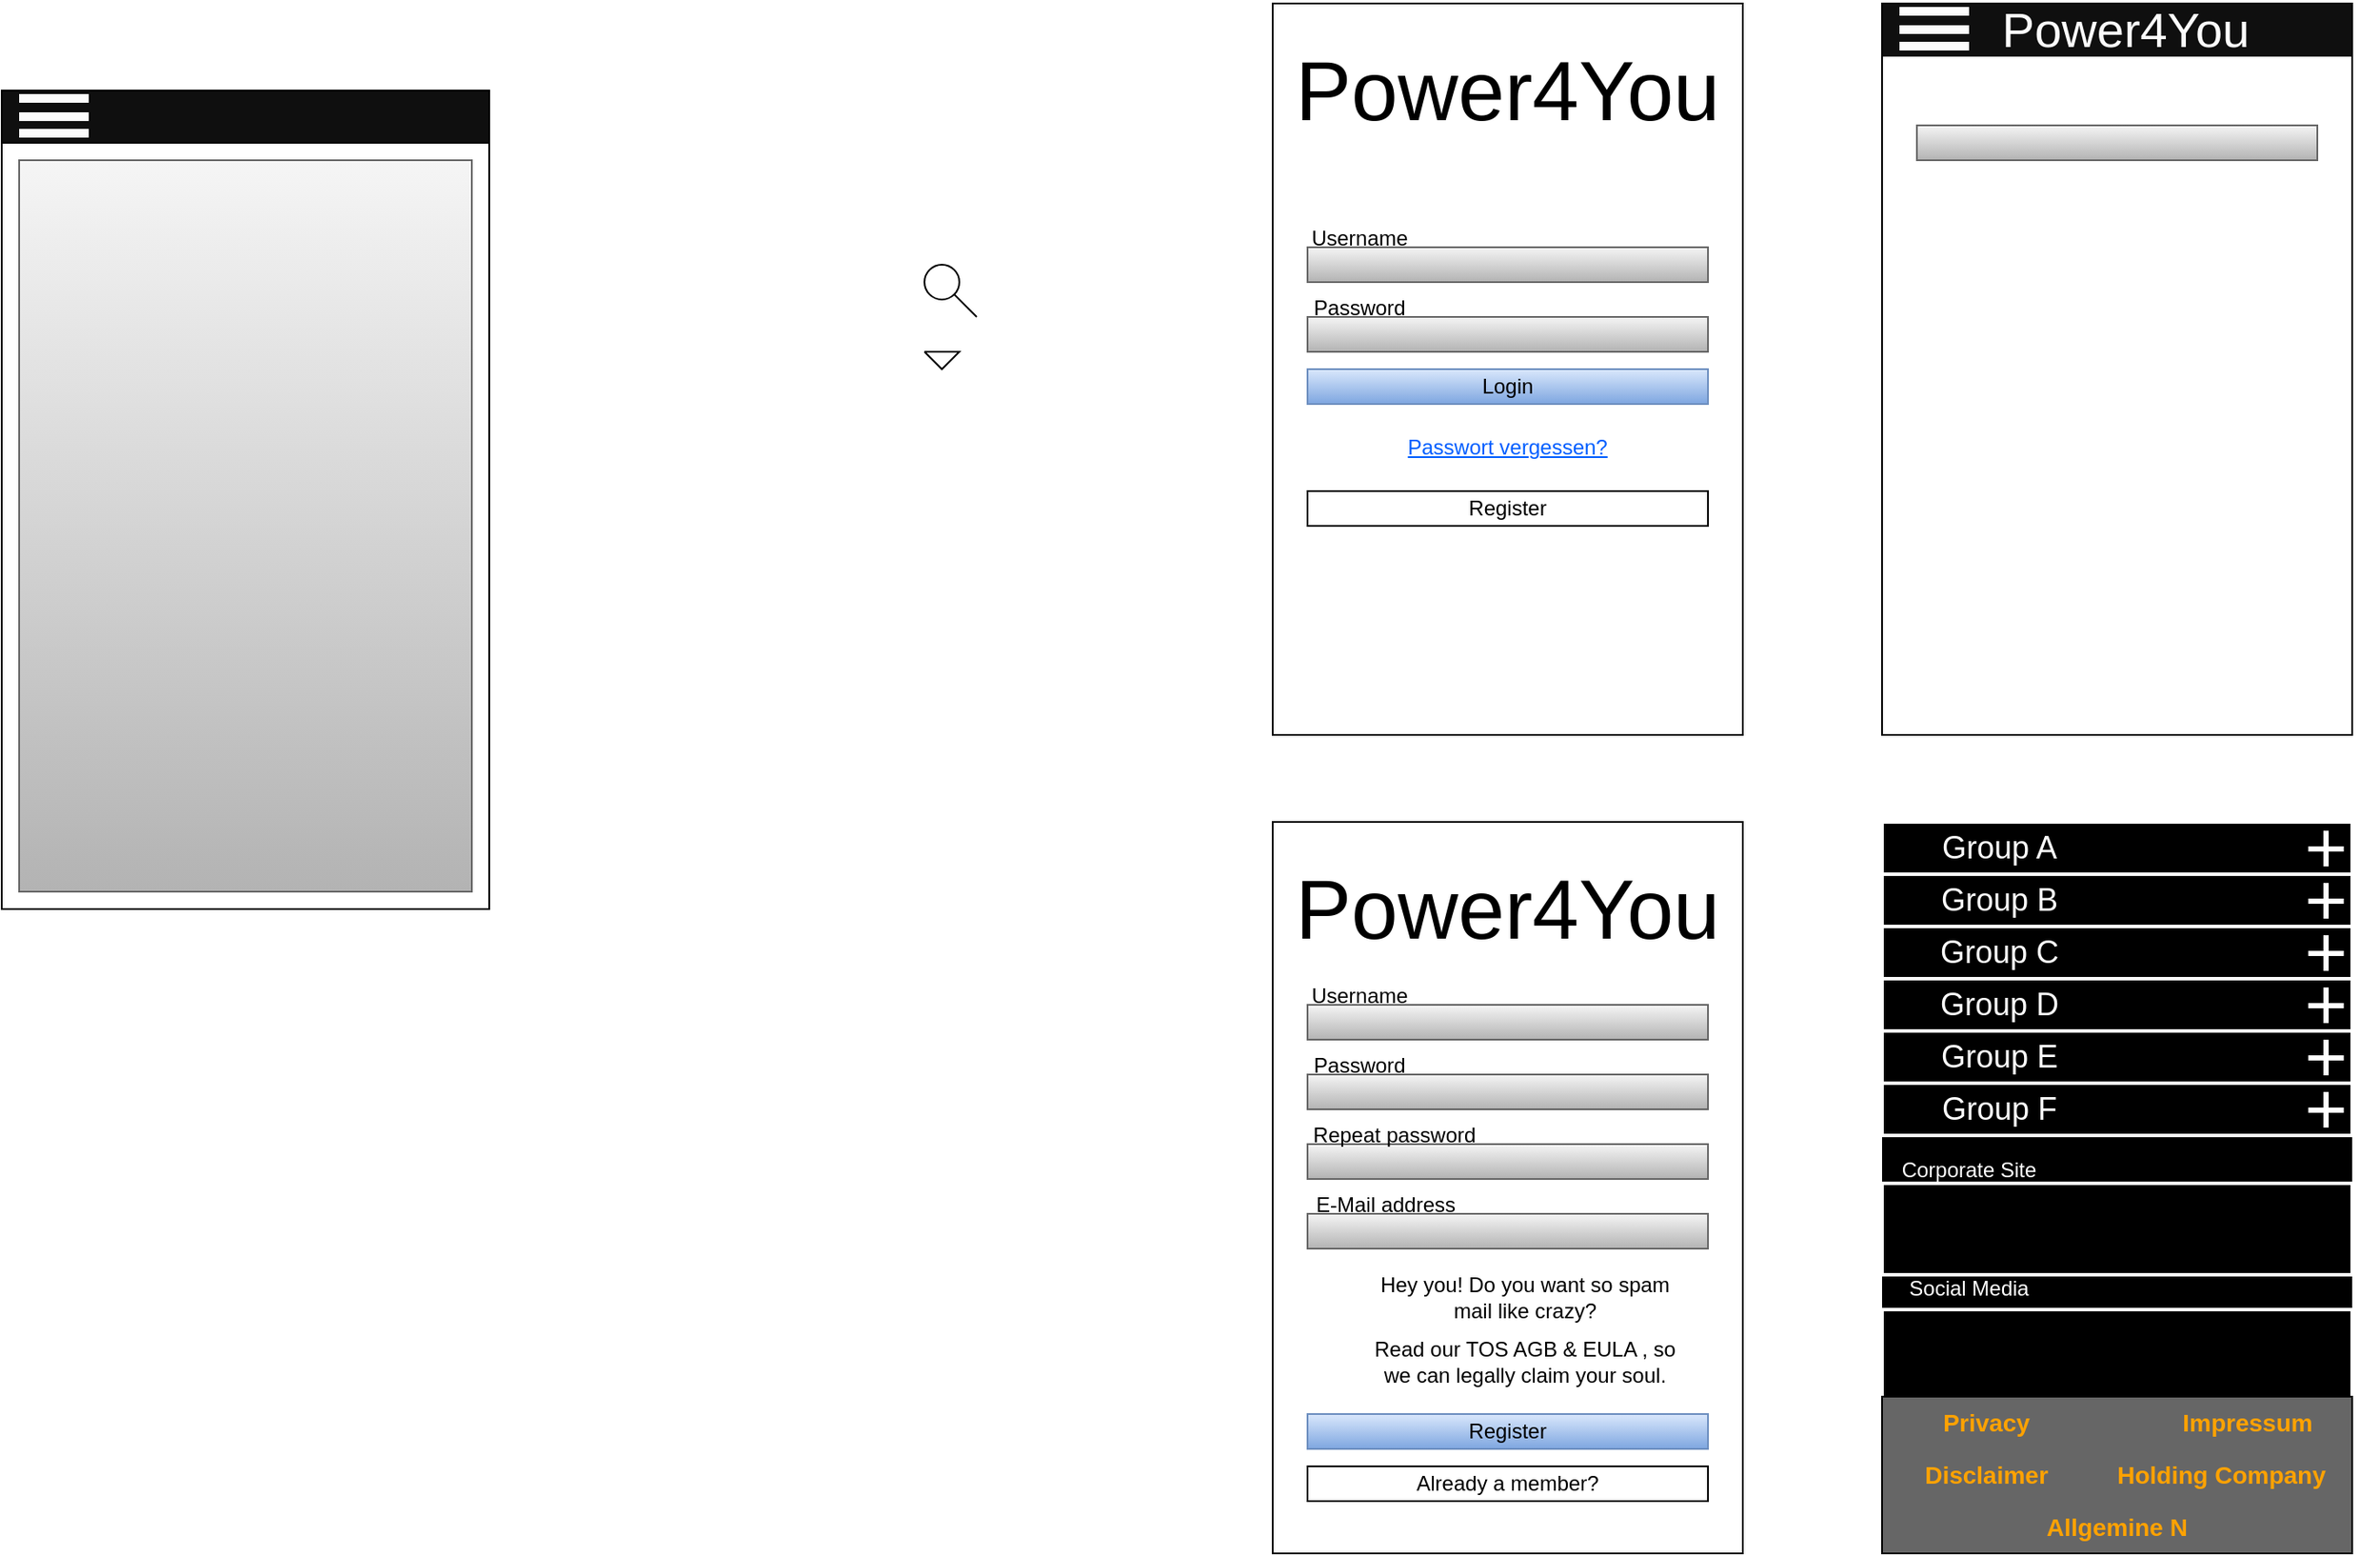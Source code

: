 <mxfile version="21.7.5" type="device">
  <diagram name="Seite-1" id="olNmrk32D0yUBmn4WONd">
    <mxGraphModel dx="1434" dy="796" grid="1" gridSize="10" guides="1" tooltips="1" connect="1" arrows="1" fold="1" page="1" pageScale="1" pageWidth="827" pageHeight="1169" math="0" shadow="0">
      <root>
        <mxCell id="0" />
        <mxCell id="1" parent="0" />
        <mxCell id="xJBxtoU9vGMoy4SzB1Ks-2" value="" style="rounded=0;whiteSpace=wrap;html=1;fillColor=default;" parent="1" vertex="1">
          <mxGeometry x="200" y="80" width="280" height="470" as="geometry" />
        </mxCell>
        <mxCell id="xJBxtoU9vGMoy4SzB1Ks-3" value="" style="rounded=0;whiteSpace=wrap;html=1;fillColor=#0F0F0F;" parent="1" vertex="1">
          <mxGeometry x="200" y="80" width="280" height="30" as="geometry" />
        </mxCell>
        <mxCell id="xJBxtoU9vGMoy4SzB1Ks-8" value="" style="endArrow=none;html=1;rounded=0;fontSize=57;strokeWidth=5;strokeColor=#FCFCFC;endSize=4;" parent="1" edge="1">
          <mxGeometry width="50" height="50" relative="1" as="geometry">
            <mxPoint x="210" y="84.5" as="sourcePoint" />
            <mxPoint x="250" y="84.5" as="targetPoint" />
          </mxGeometry>
        </mxCell>
        <mxCell id="xJBxtoU9vGMoy4SzB1Ks-9" value="" style="endArrow=none;html=1;rounded=0;fontSize=57;strokeWidth=5;strokeColor=#FCFCFC;" parent="1" edge="1">
          <mxGeometry width="50" height="50" relative="1" as="geometry">
            <mxPoint x="210" y="94.95" as="sourcePoint" />
            <mxPoint x="250" y="95" as="targetPoint" />
          </mxGeometry>
        </mxCell>
        <mxCell id="xJBxtoU9vGMoy4SzB1Ks-10" value="" style="endArrow=none;html=1;rounded=0;fontSize=57;strokeWidth=5;strokeColor=#FCFCFC;" parent="1" edge="1">
          <mxGeometry width="50" height="50" relative="1" as="geometry">
            <mxPoint x="210" y="104.5" as="sourcePoint" />
            <mxPoint x="250" y="104.5" as="targetPoint" />
          </mxGeometry>
        </mxCell>
        <mxCell id="xJBxtoU9vGMoy4SzB1Ks-12" value="" style="rounded=0;whiteSpace=wrap;html=1;fillColor=#f5f5f5;gradientColor=#b3b3b3;strokeColor=#666666;" parent="1" vertex="1">
          <mxGeometry x="210" y="120" width="260" height="420" as="geometry" />
        </mxCell>
        <mxCell id="xJBxtoU9vGMoy4SzB1Ks-13" value="" style="rounded=0;whiteSpace=wrap;html=1;" parent="1" vertex="1">
          <mxGeometry x="930" y="30" width="270" height="420" as="geometry" />
        </mxCell>
        <mxCell id="xJBxtoU9vGMoy4SzB1Ks-14" value="" style="rounded=0;whiteSpace=wrap;html=1;fillColor=#f5f5f5;gradientColor=#b3b3b3;strokeColor=#666666;" parent="1" vertex="1">
          <mxGeometry x="950" y="210" width="230" height="20" as="geometry" />
        </mxCell>
        <mxCell id="xJBxtoU9vGMoy4SzB1Ks-15" value="" style="rounded=0;whiteSpace=wrap;html=1;fillColor=#f5f5f5;gradientColor=#b3b3b3;strokeColor=#666666;" parent="1" vertex="1">
          <mxGeometry x="950" y="170" width="230" height="20" as="geometry" />
        </mxCell>
        <mxCell id="xJBxtoU9vGMoy4SzB1Ks-16" value="Username" style="text;strokeColor=none;align=center;fillColor=none;html=1;verticalAlign=middle;whiteSpace=wrap;rounded=0;" parent="1" vertex="1">
          <mxGeometry x="950" y="150" width="60" height="30" as="geometry" />
        </mxCell>
        <mxCell id="xJBxtoU9vGMoy4SzB1Ks-17" value="Password" style="text;strokeColor=none;align=center;fillColor=none;html=1;verticalAlign=middle;whiteSpace=wrap;rounded=0;" parent="1" vertex="1">
          <mxGeometry x="950" y="190" width="60" height="30" as="geometry" />
        </mxCell>
        <mxCell id="xJBxtoU9vGMoy4SzB1Ks-18" value="Login" style="rounded=0;whiteSpace=wrap;html=1;fillColor=#dae8fc;gradientColor=#7ea6e0;strokeColor=#6c8ebf;" parent="1" vertex="1">
          <mxGeometry x="950" y="240" width="230" height="20" as="geometry" />
        </mxCell>
        <mxCell id="xJBxtoU9vGMoy4SzB1Ks-19" value="Passwort vergessen?" style="text;strokeColor=none;align=center;fillColor=none;html=1;verticalAlign=middle;whiteSpace=wrap;rounded=0;shadow=0;horizontal=1;fontStyle=4;labelBackgroundColor=none;fontColor=#005EFF;" parent="1" vertex="1">
          <mxGeometry x="950" y="270" width="230" height="30" as="geometry" />
        </mxCell>
        <mxCell id="xJBxtoU9vGMoy4SzB1Ks-20" value="Register" style="rounded=0;whiteSpace=wrap;html=1;" parent="1" vertex="1">
          <mxGeometry x="950" y="310" width="230" height="20" as="geometry" />
        </mxCell>
        <mxCell id="xJBxtoU9vGMoy4SzB1Ks-21" value="Power4You" style="text;strokeColor=none;align=center;fillColor=none;html=1;verticalAlign=middle;whiteSpace=wrap;rounded=0;fontSize=48;" parent="1" vertex="1">
          <mxGeometry x="930" y="30" width="270" height="100" as="geometry" />
        </mxCell>
        <mxCell id="xJBxtoU9vGMoy4SzB1Ks-27" value="" style="rounded=0;whiteSpace=wrap;html=1;fillColor=default;" parent="1" vertex="1">
          <mxGeometry x="1280" y="30" width="270" height="420" as="geometry" />
        </mxCell>
        <mxCell id="xJBxtoU9vGMoy4SzB1Ks-28" value="" style="rounded=0;whiteSpace=wrap;html=1;fillColor=#0F0F0F;" parent="1" vertex="1">
          <mxGeometry x="1280" y="30" width="270" height="30" as="geometry" />
        </mxCell>
        <mxCell id="xJBxtoU9vGMoy4SzB1Ks-29" value="" style="endArrow=none;html=1;rounded=0;fontSize=57;strokeWidth=5;strokeColor=#FCFCFC;endSize=4;" parent="1" edge="1">
          <mxGeometry width="50" height="50" relative="1" as="geometry">
            <mxPoint x="1290" y="34.5" as="sourcePoint" />
            <mxPoint x="1330" y="34.5" as="targetPoint" />
          </mxGeometry>
        </mxCell>
        <mxCell id="xJBxtoU9vGMoy4SzB1Ks-30" value="" style="endArrow=none;html=1;rounded=0;fontSize=57;strokeWidth=5;strokeColor=#FCFCFC;" parent="1" edge="1">
          <mxGeometry width="50" height="50" relative="1" as="geometry">
            <mxPoint x="1290" y="44.95" as="sourcePoint" />
            <mxPoint x="1330" y="45" as="targetPoint" />
          </mxGeometry>
        </mxCell>
        <mxCell id="xJBxtoU9vGMoy4SzB1Ks-31" value="" style="endArrow=none;html=1;rounded=0;fontSize=57;strokeWidth=5;strokeColor=#FCFCFC;" parent="1" edge="1">
          <mxGeometry width="50" height="50" relative="1" as="geometry">
            <mxPoint x="1290" y="54.5" as="sourcePoint" />
            <mxPoint x="1330" y="54.5" as="targetPoint" />
          </mxGeometry>
        </mxCell>
        <mxCell id="xJBxtoU9vGMoy4SzB1Ks-33" value="Power4You" style="text;strokeColor=none;align=center;fillColor=none;html=1;verticalAlign=middle;whiteSpace=wrap;rounded=0;fontSize=28;fontColor=#FCFCFC;" parent="1" vertex="1">
          <mxGeometry x="1345" y="30" width="150" height="30" as="geometry" />
        </mxCell>
        <mxCell id="xJBxtoU9vGMoy4SzB1Ks-34" value="" style="ellipse;whiteSpace=wrap;html=1;" parent="1" vertex="1">
          <mxGeometry x="730" y="180" width="20" height="20" as="geometry" />
        </mxCell>
        <mxCell id="xJBxtoU9vGMoy4SzB1Ks-35" value="" style="endArrow=none;html=1;rounded=0;entryX=1;entryY=1;entryDx=0;entryDy=0;" parent="1" target="xJBxtoU9vGMoy4SzB1Ks-34" edge="1">
          <mxGeometry width="50" height="50" relative="1" as="geometry">
            <mxPoint x="760" y="210" as="sourcePoint" />
            <mxPoint x="1280" y="190" as="targetPoint" />
          </mxGeometry>
        </mxCell>
        <mxCell id="xJBxtoU9vGMoy4SzB1Ks-36" value="" style="rounded=0;whiteSpace=wrap;html=1;fillColor=#f5f5f5;gradientColor=#b3b3b3;strokeColor=#666666;" parent="1" vertex="1">
          <mxGeometry x="1300" y="100" width="230" height="20" as="geometry" />
        </mxCell>
        <mxCell id="xJBxtoU9vGMoy4SzB1Ks-37" value="" style="endArrow=none;html=1;rounded=0;labelBackgroundColor=#1F1F1F;strokeColor=default;shadow=0;" parent="1" edge="1">
          <mxGeometry width="50" height="50" relative="1" as="geometry">
            <mxPoint x="730" y="230" as="sourcePoint" />
            <mxPoint x="730" y="230" as="targetPoint" />
            <Array as="points">
              <mxPoint x="750" y="230" />
              <mxPoint x="740" y="240" />
            </Array>
          </mxGeometry>
        </mxCell>
        <mxCell id="j8MiL2uH9SuEBVwN3GGL-10" value="" style="rounded=0;whiteSpace=wrap;html=1;" vertex="1" parent="1">
          <mxGeometry x="930" y="500" width="270" height="420" as="geometry" />
        </mxCell>
        <mxCell id="j8MiL2uH9SuEBVwN3GGL-11" value="" style="rounded=0;whiteSpace=wrap;html=1;fillColor=#f5f5f5;gradientColor=#b3b3b3;strokeColor=#666666;" vertex="1" parent="1">
          <mxGeometry x="950" y="645" width="230" height="20" as="geometry" />
        </mxCell>
        <mxCell id="j8MiL2uH9SuEBVwN3GGL-12" value="" style="rounded=0;whiteSpace=wrap;html=1;fillColor=#f5f5f5;gradientColor=#b3b3b3;strokeColor=#666666;" vertex="1" parent="1">
          <mxGeometry x="950" y="605" width="230" height="20" as="geometry" />
        </mxCell>
        <mxCell id="j8MiL2uH9SuEBVwN3GGL-13" value="Username" style="text;strokeColor=none;align=center;fillColor=none;html=1;verticalAlign=middle;whiteSpace=wrap;rounded=0;" vertex="1" parent="1">
          <mxGeometry x="950" y="585" width="60" height="30" as="geometry" />
        </mxCell>
        <mxCell id="j8MiL2uH9SuEBVwN3GGL-14" value="Password" style="text;strokeColor=none;align=center;fillColor=none;html=1;verticalAlign=middle;whiteSpace=wrap;rounded=0;" vertex="1" parent="1">
          <mxGeometry x="950" y="625" width="60" height="30" as="geometry" />
        </mxCell>
        <mxCell id="j8MiL2uH9SuEBVwN3GGL-15" value="Register" style="rounded=0;whiteSpace=wrap;html=1;fillColor=#dae8fc;gradientColor=#7ea6e0;strokeColor=#6c8ebf;" vertex="1" parent="1">
          <mxGeometry x="950" y="840" width="230" height="20" as="geometry" />
        </mxCell>
        <mxCell id="j8MiL2uH9SuEBVwN3GGL-17" value="Already a member?" style="rounded=0;whiteSpace=wrap;html=1;" vertex="1" parent="1">
          <mxGeometry x="950" y="870" width="230" height="20" as="geometry" />
        </mxCell>
        <mxCell id="j8MiL2uH9SuEBVwN3GGL-18" value="Power4You" style="text;strokeColor=none;align=center;fillColor=none;html=1;verticalAlign=middle;whiteSpace=wrap;rounded=0;fontSize=48;" vertex="1" parent="1">
          <mxGeometry x="930" y="500" width="270" height="100" as="geometry" />
        </mxCell>
        <mxCell id="j8MiL2uH9SuEBVwN3GGL-19" value="" style="rounded=0;whiteSpace=wrap;html=1;fillColor=#f5f5f5;gradientColor=#b3b3b3;strokeColor=#666666;" vertex="1" parent="1">
          <mxGeometry x="950" y="685" width="230" height="20" as="geometry" />
        </mxCell>
        <mxCell id="j8MiL2uH9SuEBVwN3GGL-20" value="Repeat password" style="text;strokeColor=none;align=center;fillColor=none;html=1;verticalAlign=middle;whiteSpace=wrap;rounded=0;" vertex="1" parent="1">
          <mxGeometry x="950" y="665" width="100" height="30" as="geometry" />
        </mxCell>
        <mxCell id="j8MiL2uH9SuEBVwN3GGL-21" value="" style="rounded=0;whiteSpace=wrap;html=1;fillColor=#f5f5f5;gradientColor=#b3b3b3;strokeColor=#666666;" vertex="1" parent="1">
          <mxGeometry x="950" y="725" width="230" height="20" as="geometry" />
        </mxCell>
        <mxCell id="j8MiL2uH9SuEBVwN3GGL-22" value="E-Mail address" style="text;strokeColor=none;align=center;fillColor=none;html=1;verticalAlign=middle;whiteSpace=wrap;rounded=0;" vertex="1" parent="1">
          <mxGeometry x="950" y="705" width="90" height="30" as="geometry" />
        </mxCell>
        <mxCell id="j8MiL2uH9SuEBVwN3GGL-23" value="" style="shape=image;html=1;verticalAlign=top;verticalLabelPosition=bottom;labelBackgroundColor=#ffffff;imageAspect=0;aspect=fixed;image=https://cdn2.iconfinder.com/data/icons/boxicons-regular-vol-1/24/bx-check-square-128.png" vertex="1" parent="1">
          <mxGeometry x="960" y="760" width="20" height="20" as="geometry" />
        </mxCell>
        <mxCell id="j8MiL2uH9SuEBVwN3GGL-25" value="" style="shape=image;html=1;verticalAlign=top;verticalLabelPosition=bottom;labelBackgroundColor=#ffffff;imageAspect=0;aspect=fixed;image=https://cdn2.iconfinder.com/data/icons/boxicons-regular-vol-1/24/bx-check-square-128.png" vertex="1" parent="1">
          <mxGeometry x="960" y="800" width="20" height="20" as="geometry" />
        </mxCell>
        <mxCell id="j8MiL2uH9SuEBVwN3GGL-26" value="Hey you! Do you want so spam mail like crazy?" style="text;strokeColor=none;align=center;fillColor=none;html=1;verticalAlign=middle;whiteSpace=wrap;rounded=0;" vertex="1" parent="1">
          <mxGeometry x="980" y="755" width="190" height="35" as="geometry" />
        </mxCell>
        <mxCell id="j8MiL2uH9SuEBVwN3GGL-27" value="Read our TOS AGB &amp;amp; EULA , so we can&amp;nbsp;legally claim your soul." style="text;strokeColor=none;align=center;fillColor=none;html=1;verticalAlign=middle;whiteSpace=wrap;rounded=0;" vertex="1" parent="1">
          <mxGeometry x="980" y="792.5" width="190" height="35" as="geometry" />
        </mxCell>
        <mxCell id="j8MiL2uH9SuEBVwN3GGL-28" value="" style="rounded=0;whiteSpace=wrap;html=1;fillColor=#000000;strokeColor=none;strokeWidth=2;" vertex="1" parent="1">
          <mxGeometry x="1280" y="500" width="270" height="420" as="geometry" />
        </mxCell>
        <mxCell id="j8MiL2uH9SuEBVwN3GGL-30" value="" style="rounded=0;whiteSpace=wrap;html=1;fillColor=#000000;strokeColor=#FFFFFF;strokeWidth=2;" vertex="1" parent="1">
          <mxGeometry x="1280" y="500" width="270" height="30" as="geometry" />
        </mxCell>
        <mxCell id="j8MiL2uH9SuEBVwN3GGL-31" value="Group A" style="text;strokeColor=none;align=center;fillColor=none;html=1;verticalAlign=middle;whiteSpace=wrap;rounded=0;fontColor=#FFFFFF;fontSize=18;" vertex="1" parent="1">
          <mxGeometry x="1280" y="500" width="135" height="30" as="geometry" />
        </mxCell>
        <mxCell id="j8MiL2uH9SuEBVwN3GGL-33" value="+" style="text;strokeColor=none;align=center;fillColor=none;html=1;verticalAlign=middle;whiteSpace=wrap;rounded=0;fontSize=42;fontColor=#FFFFFF;" vertex="1" parent="1">
          <mxGeometry x="1520" y="500" width="30" height="30" as="geometry" />
        </mxCell>
        <mxCell id="j8MiL2uH9SuEBVwN3GGL-34" value="" style="rounded=0;whiteSpace=wrap;html=1;fillColor=#000000;strokeWidth=2;strokeColor=#FFFFFF;" vertex="1" parent="1">
          <mxGeometry x="1280" y="530" width="270" height="30" as="geometry" />
        </mxCell>
        <mxCell id="j8MiL2uH9SuEBVwN3GGL-35" value="Group B" style="text;strokeColor=none;align=center;fillColor=none;html=1;verticalAlign=middle;whiteSpace=wrap;rounded=0;fontColor=#FFFFFF;fontSize=18;" vertex="1" parent="1">
          <mxGeometry x="1280" y="530" width="135" height="30" as="geometry" />
        </mxCell>
        <mxCell id="j8MiL2uH9SuEBVwN3GGL-36" value="+" style="text;strokeColor=none;align=center;fillColor=none;html=1;verticalAlign=middle;whiteSpace=wrap;rounded=0;fontSize=42;fontColor=#FFFFFF;" vertex="1" parent="1">
          <mxGeometry x="1520" y="530" width="30" height="30" as="geometry" />
        </mxCell>
        <mxCell id="j8MiL2uH9SuEBVwN3GGL-37" value="" style="rounded=0;whiteSpace=wrap;html=1;fillColor=#000000;strokeWidth=2;strokeColor=#FFFFFF;" vertex="1" parent="1">
          <mxGeometry x="1280" y="560" width="270" height="30" as="geometry" />
        </mxCell>
        <mxCell id="j8MiL2uH9SuEBVwN3GGL-38" value="Group C" style="text;strokeColor=none;align=center;fillColor=none;html=1;verticalAlign=middle;whiteSpace=wrap;rounded=0;fontColor=#FFFFFF;fontSize=18;" vertex="1" parent="1">
          <mxGeometry x="1280" y="560" width="135" height="30" as="geometry" />
        </mxCell>
        <mxCell id="j8MiL2uH9SuEBVwN3GGL-39" value="+" style="text;strokeColor=none;align=center;fillColor=none;html=1;verticalAlign=middle;whiteSpace=wrap;rounded=0;fontSize=42;fontColor=#FFFFFF;" vertex="1" parent="1">
          <mxGeometry x="1520" y="560" width="30" height="30" as="geometry" />
        </mxCell>
        <mxCell id="j8MiL2uH9SuEBVwN3GGL-40" value="" style="rounded=0;whiteSpace=wrap;html=1;fillColor=#000000;strokeWidth=2;strokeColor=#FFFFFF;" vertex="1" parent="1">
          <mxGeometry x="1280" y="590" width="270" height="30" as="geometry" />
        </mxCell>
        <mxCell id="j8MiL2uH9SuEBVwN3GGL-41" value="Group D" style="text;strokeColor=none;align=center;fillColor=none;html=1;verticalAlign=middle;whiteSpace=wrap;rounded=0;fontColor=#FFFFFF;fontSize=18;" vertex="1" parent="1">
          <mxGeometry x="1280" y="590" width="135" height="30" as="geometry" />
        </mxCell>
        <mxCell id="j8MiL2uH9SuEBVwN3GGL-42" value="+" style="text;strokeColor=none;align=center;fillColor=none;html=1;verticalAlign=middle;whiteSpace=wrap;rounded=0;fontSize=42;fontColor=#FFFFFF;" vertex="1" parent="1">
          <mxGeometry x="1520" y="590" width="30" height="30" as="geometry" />
        </mxCell>
        <mxCell id="j8MiL2uH9SuEBVwN3GGL-43" value="" style="rounded=0;whiteSpace=wrap;html=1;fillColor=#000000;strokeWidth=2;strokeColor=#FFFFFF;" vertex="1" parent="1">
          <mxGeometry x="1280" y="620" width="270" height="30" as="geometry" />
        </mxCell>
        <mxCell id="j8MiL2uH9SuEBVwN3GGL-44" value="Group E" style="text;strokeColor=none;align=center;fillColor=none;html=1;verticalAlign=middle;whiteSpace=wrap;rounded=0;fontColor=#FFFFFF;fontSize=18;" vertex="1" parent="1">
          <mxGeometry x="1280" y="620" width="135" height="30" as="geometry" />
        </mxCell>
        <mxCell id="j8MiL2uH9SuEBVwN3GGL-45" value="+" style="text;strokeColor=none;align=center;fillColor=none;html=1;verticalAlign=middle;whiteSpace=wrap;rounded=0;fontSize=42;fontColor=#FFFFFF;" vertex="1" parent="1">
          <mxGeometry x="1520" y="620" width="30" height="30" as="geometry" />
        </mxCell>
        <mxCell id="j8MiL2uH9SuEBVwN3GGL-46" value="" style="rounded=0;whiteSpace=wrap;html=1;fillColor=#000000;strokeWidth=2;strokeColor=#FFFFFF;" vertex="1" parent="1">
          <mxGeometry x="1280" y="650" width="270" height="30" as="geometry" />
        </mxCell>
        <mxCell id="j8MiL2uH9SuEBVwN3GGL-47" value="Group F" style="text;strokeColor=none;align=center;fillColor=none;html=1;verticalAlign=middle;whiteSpace=wrap;rounded=0;fontColor=#FFFFFF;fontSize=18;" vertex="1" parent="1">
          <mxGeometry x="1280" y="650" width="135" height="30" as="geometry" />
        </mxCell>
        <mxCell id="j8MiL2uH9SuEBVwN3GGL-48" value="+" style="text;strokeColor=none;align=center;fillColor=none;html=1;verticalAlign=middle;whiteSpace=wrap;rounded=0;fontSize=42;fontColor=#FFFFFF;" vertex="1" parent="1">
          <mxGeometry x="1520" y="650" width="30" height="30" as="geometry" />
        </mxCell>
        <mxCell id="j8MiL2uH9SuEBVwN3GGL-52" value="" style="rounded=0;whiteSpace=wrap;html=1;fillColor=none;strokeColor=#FFFFFF;strokeWidth=2;" vertex="1" parent="1">
          <mxGeometry x="1280" y="707.5" width="270" height="52.5" as="geometry" />
        </mxCell>
        <mxCell id="j8MiL2uH9SuEBVwN3GGL-53" value="Corporate Site" style="text;strokeColor=none;align=center;fillColor=none;html=1;verticalAlign=middle;whiteSpace=wrap;rounded=0;fontColor=#FFFFFF;" vertex="1" parent="1">
          <mxGeometry x="1280" y="685" width="100" height="30" as="geometry" />
        </mxCell>
        <mxCell id="j8MiL2uH9SuEBVwN3GGL-65" value="" style="group" vertex="1" connectable="0" parent="1">
          <mxGeometry x="1280" y="710" width="285" height="42.5" as="geometry" />
        </mxCell>
        <mxCell id="j8MiL2uH9SuEBVwN3GGL-54" value="" style="shape=image;html=1;verticalAlign=top;verticalLabelPosition=bottom;labelBackgroundColor=#ffffff;imageAspect=0;aspect=fixed;image=https://cdn4.iconfinder.com/data/icons/lgbt-illustrations/112/142-_flag-usa-bisexual-128.png" vertex="1" parent="j8MiL2uH9SuEBVwN3GGL-65">
          <mxGeometry x="80" width="42.5" height="42.5" as="geometry" />
        </mxCell>
        <mxCell id="j8MiL2uH9SuEBVwN3GGL-59" value="" style="shape=image;html=1;verticalAlign=top;verticalLabelPosition=bottom;labelBackgroundColor=#ffffff;imageAspect=0;aspect=fixed;image=https://cdn4.iconfinder.com/data/icons/lgbt-illustrations/112/142-_flag-usa-bisexual-128.png" vertex="1" parent="j8MiL2uH9SuEBVwN3GGL-65">
          <mxGeometry x="118.75" width="42.5" height="42.5" as="geometry" />
        </mxCell>
        <mxCell id="j8MiL2uH9SuEBVwN3GGL-60" value="" style="shape=image;html=1;verticalAlign=top;verticalLabelPosition=bottom;labelBackgroundColor=#ffffff;imageAspect=0;aspect=fixed;image=https://cdn4.iconfinder.com/data/icons/lgbt-illustrations/112/142-_flag-usa-bisexual-128.png" vertex="1" parent="j8MiL2uH9SuEBVwN3GGL-65">
          <mxGeometry x="160" width="42.5" height="42.5" as="geometry" />
        </mxCell>
        <mxCell id="j8MiL2uH9SuEBVwN3GGL-61" value="" style="shape=image;html=1;verticalAlign=top;verticalLabelPosition=bottom;labelBackgroundColor=#ffffff;imageAspect=0;aspect=fixed;image=https://cdn4.iconfinder.com/data/icons/lgbt-illustrations/112/142-_flag-usa-bisexual-128.png" vertex="1" parent="j8MiL2uH9SuEBVwN3GGL-65">
          <mxGeometry x="200" width="42.5" height="42.5" as="geometry" />
        </mxCell>
        <mxCell id="j8MiL2uH9SuEBVwN3GGL-62" value="" style="shape=image;html=1;verticalAlign=top;verticalLabelPosition=bottom;labelBackgroundColor=#ffffff;imageAspect=0;image=https://cdn4.iconfinder.com/data/icons/lgbt-illustrations/112/142-_flag-usa-bisexual-128.png;clipPath=inset(10.94% 39.06% 10.94% 10.94%);" vertex="1" parent="j8MiL2uH9SuEBVwN3GGL-65">
          <mxGeometry x="242.5" y="3" width="26.56" height="36" as="geometry" />
        </mxCell>
        <mxCell id="j8MiL2uH9SuEBVwN3GGL-63" value="" style="shape=image;html=1;verticalAlign=top;verticalLabelPosition=bottom;labelBackgroundColor=#ffffff;imageAspect=0;aspect=fixed;image=https://cdn4.iconfinder.com/data/icons/lgbt-illustrations/112/142-_flag-usa-bisexual-128.png" vertex="1" parent="j8MiL2uH9SuEBVwN3GGL-65">
          <mxGeometry x="40" width="42.5" height="42.5" as="geometry" />
        </mxCell>
        <mxCell id="j8MiL2uH9SuEBVwN3GGL-64" value="" style="shape=image;html=1;verticalAlign=top;verticalLabelPosition=bottom;labelBackgroundColor=#ffffff;imageAspect=0;aspect=fixed;image=https://cdn4.iconfinder.com/data/icons/lgbt-illustrations/112/142-_flag-usa-bisexual-128.png" vertex="1" parent="j8MiL2uH9SuEBVwN3GGL-65">
          <mxGeometry width="42.5" height="42.5" as="geometry" />
        </mxCell>
        <mxCell id="j8MiL2uH9SuEBVwN3GGL-66" value="" style="rounded=0;whiteSpace=wrap;html=1;fillColor=none;strokeColor=#FFFFFF;strokeWidth=2;" vertex="1" parent="1">
          <mxGeometry x="1280" y="780" width="270" height="52.5" as="geometry" />
        </mxCell>
        <mxCell id="j8MiL2uH9SuEBVwN3GGL-67" value="Social Media" style="text;strokeColor=none;align=center;fillColor=none;html=1;verticalAlign=middle;whiteSpace=wrap;rounded=0;fontColor=#FFFFFF;" vertex="1" parent="1">
          <mxGeometry x="1280" y="752.5" width="100" height="30" as="geometry" />
        </mxCell>
        <mxCell id="j8MiL2uH9SuEBVwN3GGL-68" value="" style="group" vertex="1" connectable="0" parent="1">
          <mxGeometry x="1280" y="785" width="285" height="42.5" as="geometry" />
        </mxCell>
        <mxCell id="j8MiL2uH9SuEBVwN3GGL-69" value="" style="shape=image;html=1;verticalAlign=top;verticalLabelPosition=bottom;labelBackgroundColor=#ffffff;imageAspect=0;aspect=fixed;image=https://cdn4.iconfinder.com/data/icons/lgbt-illustrations/112/142-_flag-usa-bisexual-128.png" vertex="1" parent="j8MiL2uH9SuEBVwN3GGL-68">
          <mxGeometry x="80" width="42.5" height="42.5" as="geometry" />
        </mxCell>
        <mxCell id="j8MiL2uH9SuEBVwN3GGL-70" value="" style="shape=image;html=1;verticalAlign=top;verticalLabelPosition=bottom;labelBackgroundColor=#ffffff;imageAspect=0;aspect=fixed;image=https://cdn4.iconfinder.com/data/icons/lgbt-illustrations/112/142-_flag-usa-bisexual-128.png" vertex="1" parent="j8MiL2uH9SuEBVwN3GGL-68">
          <mxGeometry x="118.75" width="42.5" height="42.5" as="geometry" />
        </mxCell>
        <mxCell id="j8MiL2uH9SuEBVwN3GGL-71" value="" style="shape=image;html=1;verticalAlign=top;verticalLabelPosition=bottom;labelBackgroundColor=#ffffff;imageAspect=0;aspect=fixed;image=https://cdn4.iconfinder.com/data/icons/lgbt-illustrations/112/142-_flag-usa-bisexual-128.png" vertex="1" parent="j8MiL2uH9SuEBVwN3GGL-68">
          <mxGeometry x="160" width="42.5" height="42.5" as="geometry" />
        </mxCell>
        <mxCell id="j8MiL2uH9SuEBVwN3GGL-72" value="" style="shape=image;html=1;verticalAlign=top;verticalLabelPosition=bottom;labelBackgroundColor=#ffffff;imageAspect=0;aspect=fixed;image=https://cdn4.iconfinder.com/data/icons/lgbt-illustrations/112/142-_flag-usa-bisexual-128.png" vertex="1" parent="j8MiL2uH9SuEBVwN3GGL-68">
          <mxGeometry x="200" width="42.5" height="42.5" as="geometry" />
        </mxCell>
        <mxCell id="j8MiL2uH9SuEBVwN3GGL-73" value="" style="shape=image;html=1;verticalAlign=top;verticalLabelPosition=bottom;labelBackgroundColor=#ffffff;imageAspect=0;image=https://cdn4.iconfinder.com/data/icons/lgbt-illustrations/112/142-_flag-usa-bisexual-128.png;clipPath=inset(10.94% 39.06% 10.94% 10.94%);" vertex="1" parent="j8MiL2uH9SuEBVwN3GGL-68">
          <mxGeometry x="242.5" y="3" width="26.56" height="36" as="geometry" />
        </mxCell>
        <mxCell id="j8MiL2uH9SuEBVwN3GGL-74" value="" style="shape=image;html=1;verticalAlign=top;verticalLabelPosition=bottom;labelBackgroundColor=#ffffff;imageAspect=0;aspect=fixed;image=https://cdn4.iconfinder.com/data/icons/lgbt-illustrations/112/142-_flag-usa-bisexual-128.png" vertex="1" parent="j8MiL2uH9SuEBVwN3GGL-68">
          <mxGeometry x="40" width="42.5" height="42.5" as="geometry" />
        </mxCell>
        <mxCell id="j8MiL2uH9SuEBVwN3GGL-75" value="" style="shape=image;html=1;verticalAlign=top;verticalLabelPosition=bottom;labelBackgroundColor=#ffffff;imageAspect=0;aspect=fixed;image=https://cdn4.iconfinder.com/data/icons/lgbt-illustrations/112/142-_flag-usa-bisexual-128.png" vertex="1" parent="j8MiL2uH9SuEBVwN3GGL-68">
          <mxGeometry width="42.5" height="42.5" as="geometry" />
        </mxCell>
        <mxCell id="j8MiL2uH9SuEBVwN3GGL-76" value="" style="rounded=0;whiteSpace=wrap;html=1;fillColor=#666666;" vertex="1" parent="1">
          <mxGeometry x="1280" y="830" width="270" height="90" as="geometry" />
        </mxCell>
        <mxCell id="j8MiL2uH9SuEBVwN3GGL-77" value="Privacy" style="text;strokeColor=none;align=center;fillColor=none;html=1;verticalAlign=middle;whiteSpace=wrap;rounded=0;fontColor=#ffa200;fontStyle=1;fontSize=14;" vertex="1" parent="1">
          <mxGeometry x="1280" y="830" width="120" height="30" as="geometry" />
        </mxCell>
        <mxCell id="j8MiL2uH9SuEBVwN3GGL-78" value="Impressum" style="text;strokeColor=none;align=center;fillColor=none;html=1;verticalAlign=middle;whiteSpace=wrap;rounded=0;fontColor=#ffa200;fontStyle=1;fontSize=14;" vertex="1" parent="1">
          <mxGeometry x="1430" y="830" width="120" height="30" as="geometry" />
        </mxCell>
        <mxCell id="j8MiL2uH9SuEBVwN3GGL-79" value="Holding Company" style="text;strokeColor=none;align=center;fillColor=none;html=1;verticalAlign=middle;whiteSpace=wrap;rounded=0;fontColor=#ffa200;fontStyle=1;fontSize=14;" vertex="1" parent="1">
          <mxGeometry x="1400" y="860" width="150" height="30" as="geometry" />
        </mxCell>
        <mxCell id="j8MiL2uH9SuEBVwN3GGL-81" value="Disclaimer" style="text;strokeColor=none;align=center;fillColor=none;html=1;verticalAlign=middle;whiteSpace=wrap;rounded=0;fontColor=#ffa200;fontStyle=1;fontSize=14;" vertex="1" parent="1">
          <mxGeometry x="1280" y="860" width="120" height="30" as="geometry" />
        </mxCell>
        <mxCell id="j8MiL2uH9SuEBVwN3GGL-82" value="Allgemine N" style="text;strokeColor=none;align=center;fillColor=none;html=1;verticalAlign=middle;whiteSpace=wrap;rounded=0;fontColor=#ffa200;fontStyle=1;fontSize=14;" vertex="1" parent="1">
          <mxGeometry x="1280" y="890" width="270" height="30" as="geometry" />
        </mxCell>
      </root>
    </mxGraphModel>
  </diagram>
</mxfile>
